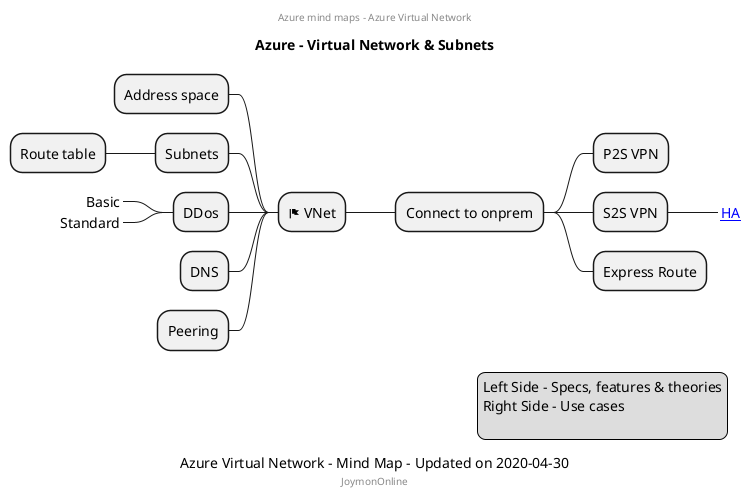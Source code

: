 @startmindmap
center header
Azure mind maps - Azure Virtual Network
endheader
title Azure - Virtual Network & Subnets

+ <&flag> VNet
++ Connect to onprem
+++ P2S VPN
+++ S2S VPN
++++_ [[https://docs.microsoft.com/en-us/azure/vpn-gateway/vpn-gateway-highlyavailable HA]]
+++ Express Route
-- Address space
-- Subnets
--- Route table
-- DDos
---_ Basic
---_ Standard
-- DNS
-- Peering
caption Azure Virtual Network - Mind Map - Updated on 2020-04-30
center footer JoymonOnline

legend right
  Left Side - Specs, features & theories
  Right Side - Use cases
  
endlegend

@endmindmap